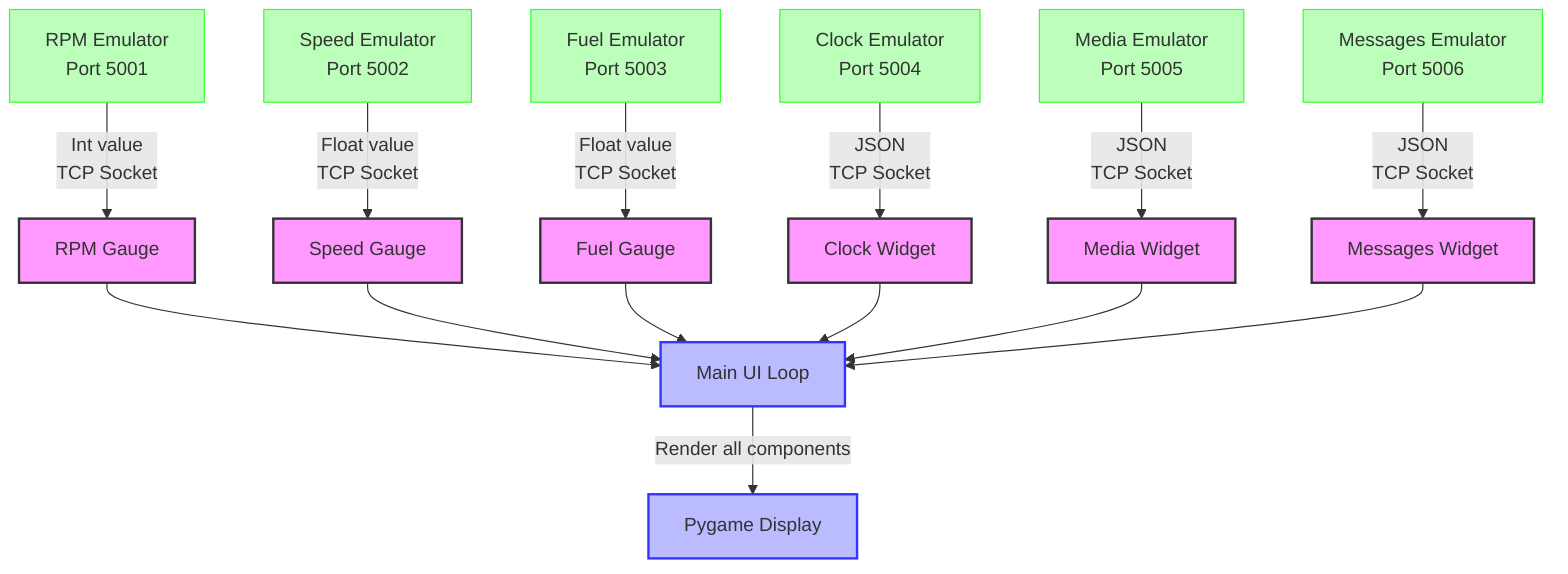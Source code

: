 flowchart TD
    RPM[RPM Emulator\nPort 5001]
    Speed[Speed Emulator\nPort 5002]
    Fuel[Fuel Emulator\nPort 5003]
    Clock[Clock Emulator\nPort 5004]
    Media[Media Emulator\nPort 5005]
    Messages[Messages Emulator\nPort 5006]
    
    RPMgauge[RPM Gauge]
    Speedgauge[Speed Gauge]
    Fuelgauge[Fuel Gauge]
    Clockwidget[Clock Widget]
    Mediawidget[Media Widget]
    Messageswidget[Messages Widget]
    
    UI[Main UI Loop]
    Display[Pygame Display]
    
    RPM -->|Int value\nTCP Socket| RPMgauge
    Speed -->|Float value\nTCP Socket| Speedgauge
    Fuel -->|Float value\nTCP Socket| Fuelgauge
    Clock -->|JSON\nTCP Socket| Clockwidget
    Media -->|JSON\nTCP Socket| Mediawidget
    Messages -->|JSON\nTCP Socket| Messageswidget
    
    RPMgauge --> UI
    Speedgauge --> UI
    Fuelgauge --> UI
    Clockwidget --> UI
    Mediawidget --> UI
    Messageswidget --> UI
    
    UI -->|Render all components| Display
    
    classDef emulator fill:#bfb,stroke:#3f3,stroke-width:1px;
    classDef component fill:#f9f,stroke:#333,stroke-width:2px;
    classDef system fill:#bbf,stroke:#33f,stroke-width:2px;
    
    class RPM,Speed,Fuel,Clock,Media,Messages emulator;
    class RPMgauge,Speedgauge,Fuelgauge,Clockwidget,Mediawidget,Messageswidget component;
    class UI,Display system;